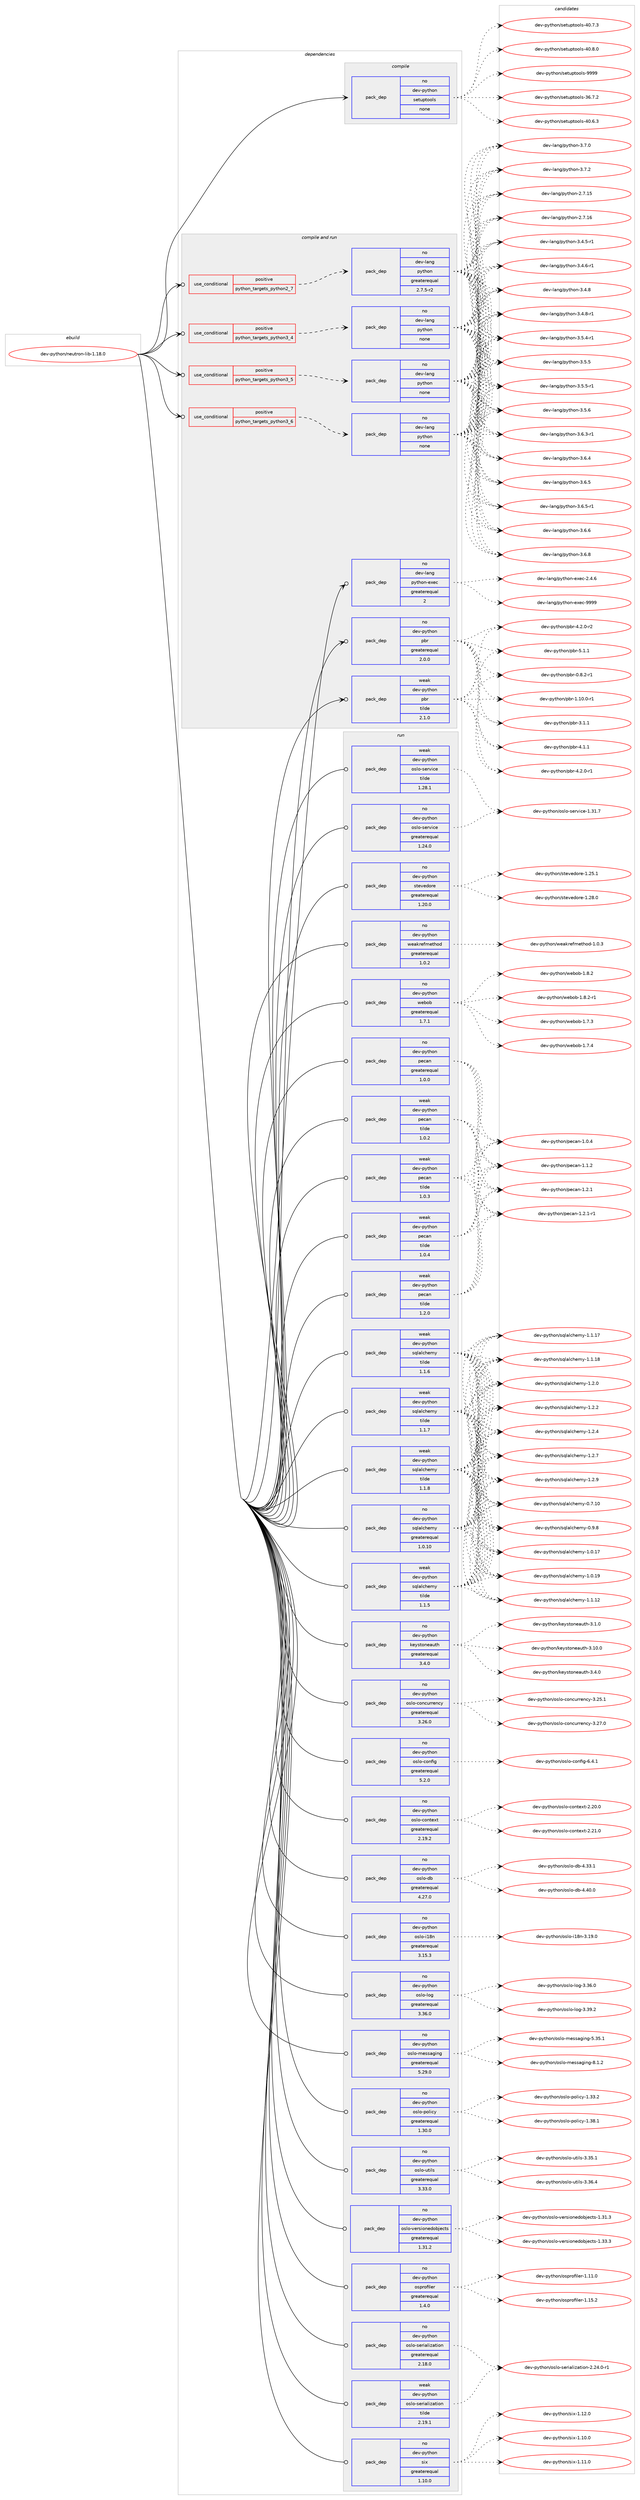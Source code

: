 digraph prolog {

# *************
# Graph options
# *************

newrank=true;
concentrate=true;
compound=true;
graph [rankdir=LR,fontname=Helvetica,fontsize=10,ranksep=1.5];#, ranksep=2.5, nodesep=0.2];
edge  [arrowhead=vee];
node  [fontname=Helvetica,fontsize=10];

# **********
# The ebuild
# **********

subgraph cluster_leftcol {
color=gray;
rank=same;
label=<<i>ebuild</i>>;
id [label="dev-python/neutron-lib-1.18.0", color=red, width=4, href="../dev-python/neutron-lib-1.18.0.svg"];
}

# ****************
# The dependencies
# ****************

subgraph cluster_midcol {
color=gray;
label=<<i>dependencies</i>>;
subgraph cluster_compile {
fillcolor="#eeeeee";
style=filled;
label=<<i>compile</i>>;
subgraph pack1019292 {
dependency1420669 [label=<<TABLE BORDER="0" CELLBORDER="1" CELLSPACING="0" CELLPADDING="4" WIDTH="220"><TR><TD ROWSPAN="6" CELLPADDING="30">pack_dep</TD></TR><TR><TD WIDTH="110">no</TD></TR><TR><TD>dev-python</TD></TR><TR><TD>setuptools</TD></TR><TR><TD>none</TD></TR><TR><TD></TD></TR></TABLE>>, shape=none, color=blue];
}
id:e -> dependency1420669:w [weight=20,style="solid",arrowhead="vee"];
}
subgraph cluster_compileandrun {
fillcolor="#eeeeee";
style=filled;
label=<<i>compile and run</i>>;
subgraph cond378103 {
dependency1420670 [label=<<TABLE BORDER="0" CELLBORDER="1" CELLSPACING="0" CELLPADDING="4"><TR><TD ROWSPAN="3" CELLPADDING="10">use_conditional</TD></TR><TR><TD>positive</TD></TR><TR><TD>python_targets_python2_7</TD></TR></TABLE>>, shape=none, color=red];
subgraph pack1019293 {
dependency1420671 [label=<<TABLE BORDER="0" CELLBORDER="1" CELLSPACING="0" CELLPADDING="4" WIDTH="220"><TR><TD ROWSPAN="6" CELLPADDING="30">pack_dep</TD></TR><TR><TD WIDTH="110">no</TD></TR><TR><TD>dev-lang</TD></TR><TR><TD>python</TD></TR><TR><TD>greaterequal</TD></TR><TR><TD>2.7.5-r2</TD></TR></TABLE>>, shape=none, color=blue];
}
dependency1420670:e -> dependency1420671:w [weight=20,style="dashed",arrowhead="vee"];
}
id:e -> dependency1420670:w [weight=20,style="solid",arrowhead="odotvee"];
subgraph cond378104 {
dependency1420672 [label=<<TABLE BORDER="0" CELLBORDER="1" CELLSPACING="0" CELLPADDING="4"><TR><TD ROWSPAN="3" CELLPADDING="10">use_conditional</TD></TR><TR><TD>positive</TD></TR><TR><TD>python_targets_python3_4</TD></TR></TABLE>>, shape=none, color=red];
subgraph pack1019294 {
dependency1420673 [label=<<TABLE BORDER="0" CELLBORDER="1" CELLSPACING="0" CELLPADDING="4" WIDTH="220"><TR><TD ROWSPAN="6" CELLPADDING="30">pack_dep</TD></TR><TR><TD WIDTH="110">no</TD></TR><TR><TD>dev-lang</TD></TR><TR><TD>python</TD></TR><TR><TD>none</TD></TR><TR><TD></TD></TR></TABLE>>, shape=none, color=blue];
}
dependency1420672:e -> dependency1420673:w [weight=20,style="dashed",arrowhead="vee"];
}
id:e -> dependency1420672:w [weight=20,style="solid",arrowhead="odotvee"];
subgraph cond378105 {
dependency1420674 [label=<<TABLE BORDER="0" CELLBORDER="1" CELLSPACING="0" CELLPADDING="4"><TR><TD ROWSPAN="3" CELLPADDING="10">use_conditional</TD></TR><TR><TD>positive</TD></TR><TR><TD>python_targets_python3_5</TD></TR></TABLE>>, shape=none, color=red];
subgraph pack1019295 {
dependency1420675 [label=<<TABLE BORDER="0" CELLBORDER="1" CELLSPACING="0" CELLPADDING="4" WIDTH="220"><TR><TD ROWSPAN="6" CELLPADDING="30">pack_dep</TD></TR><TR><TD WIDTH="110">no</TD></TR><TR><TD>dev-lang</TD></TR><TR><TD>python</TD></TR><TR><TD>none</TD></TR><TR><TD></TD></TR></TABLE>>, shape=none, color=blue];
}
dependency1420674:e -> dependency1420675:w [weight=20,style="dashed",arrowhead="vee"];
}
id:e -> dependency1420674:w [weight=20,style="solid",arrowhead="odotvee"];
subgraph cond378106 {
dependency1420676 [label=<<TABLE BORDER="0" CELLBORDER="1" CELLSPACING="0" CELLPADDING="4"><TR><TD ROWSPAN="3" CELLPADDING="10">use_conditional</TD></TR><TR><TD>positive</TD></TR><TR><TD>python_targets_python3_6</TD></TR></TABLE>>, shape=none, color=red];
subgraph pack1019296 {
dependency1420677 [label=<<TABLE BORDER="0" CELLBORDER="1" CELLSPACING="0" CELLPADDING="4" WIDTH="220"><TR><TD ROWSPAN="6" CELLPADDING="30">pack_dep</TD></TR><TR><TD WIDTH="110">no</TD></TR><TR><TD>dev-lang</TD></TR><TR><TD>python</TD></TR><TR><TD>none</TD></TR><TR><TD></TD></TR></TABLE>>, shape=none, color=blue];
}
dependency1420676:e -> dependency1420677:w [weight=20,style="dashed",arrowhead="vee"];
}
id:e -> dependency1420676:w [weight=20,style="solid",arrowhead="odotvee"];
subgraph pack1019297 {
dependency1420678 [label=<<TABLE BORDER="0" CELLBORDER="1" CELLSPACING="0" CELLPADDING="4" WIDTH="220"><TR><TD ROWSPAN="6" CELLPADDING="30">pack_dep</TD></TR><TR><TD WIDTH="110">no</TD></TR><TR><TD>dev-lang</TD></TR><TR><TD>python-exec</TD></TR><TR><TD>greaterequal</TD></TR><TR><TD>2</TD></TR></TABLE>>, shape=none, color=blue];
}
id:e -> dependency1420678:w [weight=20,style="solid",arrowhead="odotvee"];
subgraph pack1019298 {
dependency1420679 [label=<<TABLE BORDER="0" CELLBORDER="1" CELLSPACING="0" CELLPADDING="4" WIDTH="220"><TR><TD ROWSPAN="6" CELLPADDING="30">pack_dep</TD></TR><TR><TD WIDTH="110">no</TD></TR><TR><TD>dev-python</TD></TR><TR><TD>pbr</TD></TR><TR><TD>greaterequal</TD></TR><TR><TD>2.0.0</TD></TR></TABLE>>, shape=none, color=blue];
}
id:e -> dependency1420679:w [weight=20,style="solid",arrowhead="odotvee"];
subgraph pack1019299 {
dependency1420680 [label=<<TABLE BORDER="0" CELLBORDER="1" CELLSPACING="0" CELLPADDING="4" WIDTH="220"><TR><TD ROWSPAN="6" CELLPADDING="30">pack_dep</TD></TR><TR><TD WIDTH="110">weak</TD></TR><TR><TD>dev-python</TD></TR><TR><TD>pbr</TD></TR><TR><TD>tilde</TD></TR><TR><TD>2.1.0</TD></TR></TABLE>>, shape=none, color=blue];
}
id:e -> dependency1420680:w [weight=20,style="solid",arrowhead="odotvee"];
}
subgraph cluster_run {
fillcolor="#eeeeee";
style=filled;
label=<<i>run</i>>;
subgraph pack1019300 {
dependency1420681 [label=<<TABLE BORDER="0" CELLBORDER="1" CELLSPACING="0" CELLPADDING="4" WIDTH="220"><TR><TD ROWSPAN="6" CELLPADDING="30">pack_dep</TD></TR><TR><TD WIDTH="110">no</TD></TR><TR><TD>dev-python</TD></TR><TR><TD>keystoneauth</TD></TR><TR><TD>greaterequal</TD></TR><TR><TD>3.4.0</TD></TR></TABLE>>, shape=none, color=blue];
}
id:e -> dependency1420681:w [weight=20,style="solid",arrowhead="odot"];
subgraph pack1019301 {
dependency1420682 [label=<<TABLE BORDER="0" CELLBORDER="1" CELLSPACING="0" CELLPADDING="4" WIDTH="220"><TR><TD ROWSPAN="6" CELLPADDING="30">pack_dep</TD></TR><TR><TD WIDTH="110">no</TD></TR><TR><TD>dev-python</TD></TR><TR><TD>oslo-concurrency</TD></TR><TR><TD>greaterequal</TD></TR><TR><TD>3.26.0</TD></TR></TABLE>>, shape=none, color=blue];
}
id:e -> dependency1420682:w [weight=20,style="solid",arrowhead="odot"];
subgraph pack1019302 {
dependency1420683 [label=<<TABLE BORDER="0" CELLBORDER="1" CELLSPACING="0" CELLPADDING="4" WIDTH="220"><TR><TD ROWSPAN="6" CELLPADDING="30">pack_dep</TD></TR><TR><TD WIDTH="110">no</TD></TR><TR><TD>dev-python</TD></TR><TR><TD>oslo-config</TD></TR><TR><TD>greaterequal</TD></TR><TR><TD>5.2.0</TD></TR></TABLE>>, shape=none, color=blue];
}
id:e -> dependency1420683:w [weight=20,style="solid",arrowhead="odot"];
subgraph pack1019303 {
dependency1420684 [label=<<TABLE BORDER="0" CELLBORDER="1" CELLSPACING="0" CELLPADDING="4" WIDTH="220"><TR><TD ROWSPAN="6" CELLPADDING="30">pack_dep</TD></TR><TR><TD WIDTH="110">no</TD></TR><TR><TD>dev-python</TD></TR><TR><TD>oslo-context</TD></TR><TR><TD>greaterequal</TD></TR><TR><TD>2.19.2</TD></TR></TABLE>>, shape=none, color=blue];
}
id:e -> dependency1420684:w [weight=20,style="solid",arrowhead="odot"];
subgraph pack1019304 {
dependency1420685 [label=<<TABLE BORDER="0" CELLBORDER="1" CELLSPACING="0" CELLPADDING="4" WIDTH="220"><TR><TD ROWSPAN="6" CELLPADDING="30">pack_dep</TD></TR><TR><TD WIDTH="110">no</TD></TR><TR><TD>dev-python</TD></TR><TR><TD>oslo-db</TD></TR><TR><TD>greaterequal</TD></TR><TR><TD>4.27.0</TD></TR></TABLE>>, shape=none, color=blue];
}
id:e -> dependency1420685:w [weight=20,style="solid",arrowhead="odot"];
subgraph pack1019305 {
dependency1420686 [label=<<TABLE BORDER="0" CELLBORDER="1" CELLSPACING="0" CELLPADDING="4" WIDTH="220"><TR><TD ROWSPAN="6" CELLPADDING="30">pack_dep</TD></TR><TR><TD WIDTH="110">no</TD></TR><TR><TD>dev-python</TD></TR><TR><TD>oslo-i18n</TD></TR><TR><TD>greaterequal</TD></TR><TR><TD>3.15.3</TD></TR></TABLE>>, shape=none, color=blue];
}
id:e -> dependency1420686:w [weight=20,style="solid",arrowhead="odot"];
subgraph pack1019306 {
dependency1420687 [label=<<TABLE BORDER="0" CELLBORDER="1" CELLSPACING="0" CELLPADDING="4" WIDTH="220"><TR><TD ROWSPAN="6" CELLPADDING="30">pack_dep</TD></TR><TR><TD WIDTH="110">no</TD></TR><TR><TD>dev-python</TD></TR><TR><TD>oslo-log</TD></TR><TR><TD>greaterequal</TD></TR><TR><TD>3.36.0</TD></TR></TABLE>>, shape=none, color=blue];
}
id:e -> dependency1420687:w [weight=20,style="solid",arrowhead="odot"];
subgraph pack1019307 {
dependency1420688 [label=<<TABLE BORDER="0" CELLBORDER="1" CELLSPACING="0" CELLPADDING="4" WIDTH="220"><TR><TD ROWSPAN="6" CELLPADDING="30">pack_dep</TD></TR><TR><TD WIDTH="110">no</TD></TR><TR><TD>dev-python</TD></TR><TR><TD>oslo-messaging</TD></TR><TR><TD>greaterequal</TD></TR><TR><TD>5.29.0</TD></TR></TABLE>>, shape=none, color=blue];
}
id:e -> dependency1420688:w [weight=20,style="solid",arrowhead="odot"];
subgraph pack1019308 {
dependency1420689 [label=<<TABLE BORDER="0" CELLBORDER="1" CELLSPACING="0" CELLPADDING="4" WIDTH="220"><TR><TD ROWSPAN="6" CELLPADDING="30">pack_dep</TD></TR><TR><TD WIDTH="110">no</TD></TR><TR><TD>dev-python</TD></TR><TR><TD>oslo-policy</TD></TR><TR><TD>greaterequal</TD></TR><TR><TD>1.30.0</TD></TR></TABLE>>, shape=none, color=blue];
}
id:e -> dependency1420689:w [weight=20,style="solid",arrowhead="odot"];
subgraph pack1019309 {
dependency1420690 [label=<<TABLE BORDER="0" CELLBORDER="1" CELLSPACING="0" CELLPADDING="4" WIDTH="220"><TR><TD ROWSPAN="6" CELLPADDING="30">pack_dep</TD></TR><TR><TD WIDTH="110">no</TD></TR><TR><TD>dev-python</TD></TR><TR><TD>oslo-serialization</TD></TR><TR><TD>greaterequal</TD></TR><TR><TD>2.18.0</TD></TR></TABLE>>, shape=none, color=blue];
}
id:e -> dependency1420690:w [weight=20,style="solid",arrowhead="odot"];
subgraph pack1019310 {
dependency1420691 [label=<<TABLE BORDER="0" CELLBORDER="1" CELLSPACING="0" CELLPADDING="4" WIDTH="220"><TR><TD ROWSPAN="6" CELLPADDING="30">pack_dep</TD></TR><TR><TD WIDTH="110">no</TD></TR><TR><TD>dev-python</TD></TR><TR><TD>oslo-service</TD></TR><TR><TD>greaterequal</TD></TR><TR><TD>1.24.0</TD></TR></TABLE>>, shape=none, color=blue];
}
id:e -> dependency1420691:w [weight=20,style="solid",arrowhead="odot"];
subgraph pack1019311 {
dependency1420692 [label=<<TABLE BORDER="0" CELLBORDER="1" CELLSPACING="0" CELLPADDING="4" WIDTH="220"><TR><TD ROWSPAN="6" CELLPADDING="30">pack_dep</TD></TR><TR><TD WIDTH="110">no</TD></TR><TR><TD>dev-python</TD></TR><TR><TD>oslo-utils</TD></TR><TR><TD>greaterequal</TD></TR><TR><TD>3.33.0</TD></TR></TABLE>>, shape=none, color=blue];
}
id:e -> dependency1420692:w [weight=20,style="solid",arrowhead="odot"];
subgraph pack1019312 {
dependency1420693 [label=<<TABLE BORDER="0" CELLBORDER="1" CELLSPACING="0" CELLPADDING="4" WIDTH="220"><TR><TD ROWSPAN="6" CELLPADDING="30">pack_dep</TD></TR><TR><TD WIDTH="110">no</TD></TR><TR><TD>dev-python</TD></TR><TR><TD>oslo-versionedobjects</TD></TR><TR><TD>greaterequal</TD></TR><TR><TD>1.31.2</TD></TR></TABLE>>, shape=none, color=blue];
}
id:e -> dependency1420693:w [weight=20,style="solid",arrowhead="odot"];
subgraph pack1019313 {
dependency1420694 [label=<<TABLE BORDER="0" CELLBORDER="1" CELLSPACING="0" CELLPADDING="4" WIDTH="220"><TR><TD ROWSPAN="6" CELLPADDING="30">pack_dep</TD></TR><TR><TD WIDTH="110">no</TD></TR><TR><TD>dev-python</TD></TR><TR><TD>osprofiler</TD></TR><TR><TD>greaterequal</TD></TR><TR><TD>1.4.0</TD></TR></TABLE>>, shape=none, color=blue];
}
id:e -> dependency1420694:w [weight=20,style="solid",arrowhead="odot"];
subgraph pack1019314 {
dependency1420695 [label=<<TABLE BORDER="0" CELLBORDER="1" CELLSPACING="0" CELLPADDING="4" WIDTH="220"><TR><TD ROWSPAN="6" CELLPADDING="30">pack_dep</TD></TR><TR><TD WIDTH="110">no</TD></TR><TR><TD>dev-python</TD></TR><TR><TD>pecan</TD></TR><TR><TD>greaterequal</TD></TR><TR><TD>1.0.0</TD></TR></TABLE>>, shape=none, color=blue];
}
id:e -> dependency1420695:w [weight=20,style="solid",arrowhead="odot"];
subgraph pack1019315 {
dependency1420696 [label=<<TABLE BORDER="0" CELLBORDER="1" CELLSPACING="0" CELLPADDING="4" WIDTH="220"><TR><TD ROWSPAN="6" CELLPADDING="30">pack_dep</TD></TR><TR><TD WIDTH="110">no</TD></TR><TR><TD>dev-python</TD></TR><TR><TD>six</TD></TR><TR><TD>greaterequal</TD></TR><TR><TD>1.10.0</TD></TR></TABLE>>, shape=none, color=blue];
}
id:e -> dependency1420696:w [weight=20,style="solid",arrowhead="odot"];
subgraph pack1019316 {
dependency1420697 [label=<<TABLE BORDER="0" CELLBORDER="1" CELLSPACING="0" CELLPADDING="4" WIDTH="220"><TR><TD ROWSPAN="6" CELLPADDING="30">pack_dep</TD></TR><TR><TD WIDTH="110">no</TD></TR><TR><TD>dev-python</TD></TR><TR><TD>sqlalchemy</TD></TR><TR><TD>greaterequal</TD></TR><TR><TD>1.0.10</TD></TR></TABLE>>, shape=none, color=blue];
}
id:e -> dependency1420697:w [weight=20,style="solid",arrowhead="odot"];
subgraph pack1019317 {
dependency1420698 [label=<<TABLE BORDER="0" CELLBORDER="1" CELLSPACING="0" CELLPADDING="4" WIDTH="220"><TR><TD ROWSPAN="6" CELLPADDING="30">pack_dep</TD></TR><TR><TD WIDTH="110">no</TD></TR><TR><TD>dev-python</TD></TR><TR><TD>stevedore</TD></TR><TR><TD>greaterequal</TD></TR><TR><TD>1.20.0</TD></TR></TABLE>>, shape=none, color=blue];
}
id:e -> dependency1420698:w [weight=20,style="solid",arrowhead="odot"];
subgraph pack1019318 {
dependency1420699 [label=<<TABLE BORDER="0" CELLBORDER="1" CELLSPACING="0" CELLPADDING="4" WIDTH="220"><TR><TD ROWSPAN="6" CELLPADDING="30">pack_dep</TD></TR><TR><TD WIDTH="110">no</TD></TR><TR><TD>dev-python</TD></TR><TR><TD>weakrefmethod</TD></TR><TR><TD>greaterequal</TD></TR><TR><TD>1.0.2</TD></TR></TABLE>>, shape=none, color=blue];
}
id:e -> dependency1420699:w [weight=20,style="solid",arrowhead="odot"];
subgraph pack1019319 {
dependency1420700 [label=<<TABLE BORDER="0" CELLBORDER="1" CELLSPACING="0" CELLPADDING="4" WIDTH="220"><TR><TD ROWSPAN="6" CELLPADDING="30">pack_dep</TD></TR><TR><TD WIDTH="110">no</TD></TR><TR><TD>dev-python</TD></TR><TR><TD>webob</TD></TR><TR><TD>greaterequal</TD></TR><TR><TD>1.7.1</TD></TR></TABLE>>, shape=none, color=blue];
}
id:e -> dependency1420700:w [weight=20,style="solid",arrowhead="odot"];
subgraph pack1019320 {
dependency1420701 [label=<<TABLE BORDER="0" CELLBORDER="1" CELLSPACING="0" CELLPADDING="4" WIDTH="220"><TR><TD ROWSPAN="6" CELLPADDING="30">pack_dep</TD></TR><TR><TD WIDTH="110">weak</TD></TR><TR><TD>dev-python</TD></TR><TR><TD>oslo-serialization</TD></TR><TR><TD>tilde</TD></TR><TR><TD>2.19.1</TD></TR></TABLE>>, shape=none, color=blue];
}
id:e -> dependency1420701:w [weight=20,style="solid",arrowhead="odot"];
subgraph pack1019321 {
dependency1420702 [label=<<TABLE BORDER="0" CELLBORDER="1" CELLSPACING="0" CELLPADDING="4" WIDTH="220"><TR><TD ROWSPAN="6" CELLPADDING="30">pack_dep</TD></TR><TR><TD WIDTH="110">weak</TD></TR><TR><TD>dev-python</TD></TR><TR><TD>oslo-service</TD></TR><TR><TD>tilde</TD></TR><TR><TD>1.28.1</TD></TR></TABLE>>, shape=none, color=blue];
}
id:e -> dependency1420702:w [weight=20,style="solid",arrowhead="odot"];
subgraph pack1019322 {
dependency1420703 [label=<<TABLE BORDER="0" CELLBORDER="1" CELLSPACING="0" CELLPADDING="4" WIDTH="220"><TR><TD ROWSPAN="6" CELLPADDING="30">pack_dep</TD></TR><TR><TD WIDTH="110">weak</TD></TR><TR><TD>dev-python</TD></TR><TR><TD>pecan</TD></TR><TR><TD>tilde</TD></TR><TR><TD>1.0.2</TD></TR></TABLE>>, shape=none, color=blue];
}
id:e -> dependency1420703:w [weight=20,style="solid",arrowhead="odot"];
subgraph pack1019323 {
dependency1420704 [label=<<TABLE BORDER="0" CELLBORDER="1" CELLSPACING="0" CELLPADDING="4" WIDTH="220"><TR><TD ROWSPAN="6" CELLPADDING="30">pack_dep</TD></TR><TR><TD WIDTH="110">weak</TD></TR><TR><TD>dev-python</TD></TR><TR><TD>pecan</TD></TR><TR><TD>tilde</TD></TR><TR><TD>1.0.3</TD></TR></TABLE>>, shape=none, color=blue];
}
id:e -> dependency1420704:w [weight=20,style="solid",arrowhead="odot"];
subgraph pack1019324 {
dependency1420705 [label=<<TABLE BORDER="0" CELLBORDER="1" CELLSPACING="0" CELLPADDING="4" WIDTH="220"><TR><TD ROWSPAN="6" CELLPADDING="30">pack_dep</TD></TR><TR><TD WIDTH="110">weak</TD></TR><TR><TD>dev-python</TD></TR><TR><TD>pecan</TD></TR><TR><TD>tilde</TD></TR><TR><TD>1.0.4</TD></TR></TABLE>>, shape=none, color=blue];
}
id:e -> dependency1420705:w [weight=20,style="solid",arrowhead="odot"];
subgraph pack1019325 {
dependency1420706 [label=<<TABLE BORDER="0" CELLBORDER="1" CELLSPACING="0" CELLPADDING="4" WIDTH="220"><TR><TD ROWSPAN="6" CELLPADDING="30">pack_dep</TD></TR><TR><TD WIDTH="110">weak</TD></TR><TR><TD>dev-python</TD></TR><TR><TD>pecan</TD></TR><TR><TD>tilde</TD></TR><TR><TD>1.2.0</TD></TR></TABLE>>, shape=none, color=blue];
}
id:e -> dependency1420706:w [weight=20,style="solid",arrowhead="odot"];
subgraph pack1019326 {
dependency1420707 [label=<<TABLE BORDER="0" CELLBORDER="1" CELLSPACING="0" CELLPADDING="4" WIDTH="220"><TR><TD ROWSPAN="6" CELLPADDING="30">pack_dep</TD></TR><TR><TD WIDTH="110">weak</TD></TR><TR><TD>dev-python</TD></TR><TR><TD>sqlalchemy</TD></TR><TR><TD>tilde</TD></TR><TR><TD>1.1.5</TD></TR></TABLE>>, shape=none, color=blue];
}
id:e -> dependency1420707:w [weight=20,style="solid",arrowhead="odot"];
subgraph pack1019327 {
dependency1420708 [label=<<TABLE BORDER="0" CELLBORDER="1" CELLSPACING="0" CELLPADDING="4" WIDTH="220"><TR><TD ROWSPAN="6" CELLPADDING="30">pack_dep</TD></TR><TR><TD WIDTH="110">weak</TD></TR><TR><TD>dev-python</TD></TR><TR><TD>sqlalchemy</TD></TR><TR><TD>tilde</TD></TR><TR><TD>1.1.6</TD></TR></TABLE>>, shape=none, color=blue];
}
id:e -> dependency1420708:w [weight=20,style="solid",arrowhead="odot"];
subgraph pack1019328 {
dependency1420709 [label=<<TABLE BORDER="0" CELLBORDER="1" CELLSPACING="0" CELLPADDING="4" WIDTH="220"><TR><TD ROWSPAN="6" CELLPADDING="30">pack_dep</TD></TR><TR><TD WIDTH="110">weak</TD></TR><TR><TD>dev-python</TD></TR><TR><TD>sqlalchemy</TD></TR><TR><TD>tilde</TD></TR><TR><TD>1.1.7</TD></TR></TABLE>>, shape=none, color=blue];
}
id:e -> dependency1420709:w [weight=20,style="solid",arrowhead="odot"];
subgraph pack1019329 {
dependency1420710 [label=<<TABLE BORDER="0" CELLBORDER="1" CELLSPACING="0" CELLPADDING="4" WIDTH="220"><TR><TD ROWSPAN="6" CELLPADDING="30">pack_dep</TD></TR><TR><TD WIDTH="110">weak</TD></TR><TR><TD>dev-python</TD></TR><TR><TD>sqlalchemy</TD></TR><TR><TD>tilde</TD></TR><TR><TD>1.1.8</TD></TR></TABLE>>, shape=none, color=blue];
}
id:e -> dependency1420710:w [weight=20,style="solid",arrowhead="odot"];
}
}

# **************
# The candidates
# **************

subgraph cluster_choices {
rank=same;
color=gray;
label=<<i>candidates</i>>;

subgraph choice1019292 {
color=black;
nodesep=1;
choice100101118451121211161041111104711510111611711211611111110811545515446554650 [label="dev-python/setuptools-36.7.2", color=red, width=4,href="../dev-python/setuptools-36.7.2.svg"];
choice100101118451121211161041111104711510111611711211611111110811545524846544651 [label="dev-python/setuptools-40.6.3", color=red, width=4,href="../dev-python/setuptools-40.6.3.svg"];
choice100101118451121211161041111104711510111611711211611111110811545524846554651 [label="dev-python/setuptools-40.7.3", color=red, width=4,href="../dev-python/setuptools-40.7.3.svg"];
choice100101118451121211161041111104711510111611711211611111110811545524846564648 [label="dev-python/setuptools-40.8.0", color=red, width=4,href="../dev-python/setuptools-40.8.0.svg"];
choice10010111845112121116104111110471151011161171121161111111081154557575757 [label="dev-python/setuptools-9999", color=red, width=4,href="../dev-python/setuptools-9999.svg"];
dependency1420669:e -> choice100101118451121211161041111104711510111611711211611111110811545515446554650:w [style=dotted,weight="100"];
dependency1420669:e -> choice100101118451121211161041111104711510111611711211611111110811545524846544651:w [style=dotted,weight="100"];
dependency1420669:e -> choice100101118451121211161041111104711510111611711211611111110811545524846554651:w [style=dotted,weight="100"];
dependency1420669:e -> choice100101118451121211161041111104711510111611711211611111110811545524846564648:w [style=dotted,weight="100"];
dependency1420669:e -> choice10010111845112121116104111110471151011161171121161111111081154557575757:w [style=dotted,weight="100"];
}
subgraph choice1019293 {
color=black;
nodesep=1;
choice10010111845108971101034711212111610411111045504655464953 [label="dev-lang/python-2.7.15", color=red, width=4,href="../dev-lang/python-2.7.15.svg"];
choice10010111845108971101034711212111610411111045504655464954 [label="dev-lang/python-2.7.16", color=red, width=4,href="../dev-lang/python-2.7.16.svg"];
choice1001011184510897110103471121211161041111104551465246534511449 [label="dev-lang/python-3.4.5-r1", color=red, width=4,href="../dev-lang/python-3.4.5-r1.svg"];
choice1001011184510897110103471121211161041111104551465246544511449 [label="dev-lang/python-3.4.6-r1", color=red, width=4,href="../dev-lang/python-3.4.6-r1.svg"];
choice100101118451089711010347112121116104111110455146524656 [label="dev-lang/python-3.4.8", color=red, width=4,href="../dev-lang/python-3.4.8.svg"];
choice1001011184510897110103471121211161041111104551465246564511449 [label="dev-lang/python-3.4.8-r1", color=red, width=4,href="../dev-lang/python-3.4.8-r1.svg"];
choice1001011184510897110103471121211161041111104551465346524511449 [label="dev-lang/python-3.5.4-r1", color=red, width=4,href="../dev-lang/python-3.5.4-r1.svg"];
choice100101118451089711010347112121116104111110455146534653 [label="dev-lang/python-3.5.5", color=red, width=4,href="../dev-lang/python-3.5.5.svg"];
choice1001011184510897110103471121211161041111104551465346534511449 [label="dev-lang/python-3.5.5-r1", color=red, width=4,href="../dev-lang/python-3.5.5-r1.svg"];
choice100101118451089711010347112121116104111110455146534654 [label="dev-lang/python-3.5.6", color=red, width=4,href="../dev-lang/python-3.5.6.svg"];
choice1001011184510897110103471121211161041111104551465446514511449 [label="dev-lang/python-3.6.3-r1", color=red, width=4,href="../dev-lang/python-3.6.3-r1.svg"];
choice100101118451089711010347112121116104111110455146544652 [label="dev-lang/python-3.6.4", color=red, width=4,href="../dev-lang/python-3.6.4.svg"];
choice100101118451089711010347112121116104111110455146544653 [label="dev-lang/python-3.6.5", color=red, width=4,href="../dev-lang/python-3.6.5.svg"];
choice1001011184510897110103471121211161041111104551465446534511449 [label="dev-lang/python-3.6.5-r1", color=red, width=4,href="../dev-lang/python-3.6.5-r1.svg"];
choice100101118451089711010347112121116104111110455146544654 [label="dev-lang/python-3.6.6", color=red, width=4,href="../dev-lang/python-3.6.6.svg"];
choice100101118451089711010347112121116104111110455146544656 [label="dev-lang/python-3.6.8", color=red, width=4,href="../dev-lang/python-3.6.8.svg"];
choice100101118451089711010347112121116104111110455146554648 [label="dev-lang/python-3.7.0", color=red, width=4,href="../dev-lang/python-3.7.0.svg"];
choice100101118451089711010347112121116104111110455146554650 [label="dev-lang/python-3.7.2", color=red, width=4,href="../dev-lang/python-3.7.2.svg"];
dependency1420671:e -> choice10010111845108971101034711212111610411111045504655464953:w [style=dotted,weight="100"];
dependency1420671:e -> choice10010111845108971101034711212111610411111045504655464954:w [style=dotted,weight="100"];
dependency1420671:e -> choice1001011184510897110103471121211161041111104551465246534511449:w [style=dotted,weight="100"];
dependency1420671:e -> choice1001011184510897110103471121211161041111104551465246544511449:w [style=dotted,weight="100"];
dependency1420671:e -> choice100101118451089711010347112121116104111110455146524656:w [style=dotted,weight="100"];
dependency1420671:e -> choice1001011184510897110103471121211161041111104551465246564511449:w [style=dotted,weight="100"];
dependency1420671:e -> choice1001011184510897110103471121211161041111104551465346524511449:w [style=dotted,weight="100"];
dependency1420671:e -> choice100101118451089711010347112121116104111110455146534653:w [style=dotted,weight="100"];
dependency1420671:e -> choice1001011184510897110103471121211161041111104551465346534511449:w [style=dotted,weight="100"];
dependency1420671:e -> choice100101118451089711010347112121116104111110455146534654:w [style=dotted,weight="100"];
dependency1420671:e -> choice1001011184510897110103471121211161041111104551465446514511449:w [style=dotted,weight="100"];
dependency1420671:e -> choice100101118451089711010347112121116104111110455146544652:w [style=dotted,weight="100"];
dependency1420671:e -> choice100101118451089711010347112121116104111110455146544653:w [style=dotted,weight="100"];
dependency1420671:e -> choice1001011184510897110103471121211161041111104551465446534511449:w [style=dotted,weight="100"];
dependency1420671:e -> choice100101118451089711010347112121116104111110455146544654:w [style=dotted,weight="100"];
dependency1420671:e -> choice100101118451089711010347112121116104111110455146544656:w [style=dotted,weight="100"];
dependency1420671:e -> choice100101118451089711010347112121116104111110455146554648:w [style=dotted,weight="100"];
dependency1420671:e -> choice100101118451089711010347112121116104111110455146554650:w [style=dotted,weight="100"];
}
subgraph choice1019294 {
color=black;
nodesep=1;
choice10010111845108971101034711212111610411111045504655464953 [label="dev-lang/python-2.7.15", color=red, width=4,href="../dev-lang/python-2.7.15.svg"];
choice10010111845108971101034711212111610411111045504655464954 [label="dev-lang/python-2.7.16", color=red, width=4,href="../dev-lang/python-2.7.16.svg"];
choice1001011184510897110103471121211161041111104551465246534511449 [label="dev-lang/python-3.4.5-r1", color=red, width=4,href="../dev-lang/python-3.4.5-r1.svg"];
choice1001011184510897110103471121211161041111104551465246544511449 [label="dev-lang/python-3.4.6-r1", color=red, width=4,href="../dev-lang/python-3.4.6-r1.svg"];
choice100101118451089711010347112121116104111110455146524656 [label="dev-lang/python-3.4.8", color=red, width=4,href="../dev-lang/python-3.4.8.svg"];
choice1001011184510897110103471121211161041111104551465246564511449 [label="dev-lang/python-3.4.8-r1", color=red, width=4,href="../dev-lang/python-3.4.8-r1.svg"];
choice1001011184510897110103471121211161041111104551465346524511449 [label="dev-lang/python-3.5.4-r1", color=red, width=4,href="../dev-lang/python-3.5.4-r1.svg"];
choice100101118451089711010347112121116104111110455146534653 [label="dev-lang/python-3.5.5", color=red, width=4,href="../dev-lang/python-3.5.5.svg"];
choice1001011184510897110103471121211161041111104551465346534511449 [label="dev-lang/python-3.5.5-r1", color=red, width=4,href="../dev-lang/python-3.5.5-r1.svg"];
choice100101118451089711010347112121116104111110455146534654 [label="dev-lang/python-3.5.6", color=red, width=4,href="../dev-lang/python-3.5.6.svg"];
choice1001011184510897110103471121211161041111104551465446514511449 [label="dev-lang/python-3.6.3-r1", color=red, width=4,href="../dev-lang/python-3.6.3-r1.svg"];
choice100101118451089711010347112121116104111110455146544652 [label="dev-lang/python-3.6.4", color=red, width=4,href="../dev-lang/python-3.6.4.svg"];
choice100101118451089711010347112121116104111110455146544653 [label="dev-lang/python-3.6.5", color=red, width=4,href="../dev-lang/python-3.6.5.svg"];
choice1001011184510897110103471121211161041111104551465446534511449 [label="dev-lang/python-3.6.5-r1", color=red, width=4,href="../dev-lang/python-3.6.5-r1.svg"];
choice100101118451089711010347112121116104111110455146544654 [label="dev-lang/python-3.6.6", color=red, width=4,href="../dev-lang/python-3.6.6.svg"];
choice100101118451089711010347112121116104111110455146544656 [label="dev-lang/python-3.6.8", color=red, width=4,href="../dev-lang/python-3.6.8.svg"];
choice100101118451089711010347112121116104111110455146554648 [label="dev-lang/python-3.7.0", color=red, width=4,href="../dev-lang/python-3.7.0.svg"];
choice100101118451089711010347112121116104111110455146554650 [label="dev-lang/python-3.7.2", color=red, width=4,href="../dev-lang/python-3.7.2.svg"];
dependency1420673:e -> choice10010111845108971101034711212111610411111045504655464953:w [style=dotted,weight="100"];
dependency1420673:e -> choice10010111845108971101034711212111610411111045504655464954:w [style=dotted,weight="100"];
dependency1420673:e -> choice1001011184510897110103471121211161041111104551465246534511449:w [style=dotted,weight="100"];
dependency1420673:e -> choice1001011184510897110103471121211161041111104551465246544511449:w [style=dotted,weight="100"];
dependency1420673:e -> choice100101118451089711010347112121116104111110455146524656:w [style=dotted,weight="100"];
dependency1420673:e -> choice1001011184510897110103471121211161041111104551465246564511449:w [style=dotted,weight="100"];
dependency1420673:e -> choice1001011184510897110103471121211161041111104551465346524511449:w [style=dotted,weight="100"];
dependency1420673:e -> choice100101118451089711010347112121116104111110455146534653:w [style=dotted,weight="100"];
dependency1420673:e -> choice1001011184510897110103471121211161041111104551465346534511449:w [style=dotted,weight="100"];
dependency1420673:e -> choice100101118451089711010347112121116104111110455146534654:w [style=dotted,weight="100"];
dependency1420673:e -> choice1001011184510897110103471121211161041111104551465446514511449:w [style=dotted,weight="100"];
dependency1420673:e -> choice100101118451089711010347112121116104111110455146544652:w [style=dotted,weight="100"];
dependency1420673:e -> choice100101118451089711010347112121116104111110455146544653:w [style=dotted,weight="100"];
dependency1420673:e -> choice1001011184510897110103471121211161041111104551465446534511449:w [style=dotted,weight="100"];
dependency1420673:e -> choice100101118451089711010347112121116104111110455146544654:w [style=dotted,weight="100"];
dependency1420673:e -> choice100101118451089711010347112121116104111110455146544656:w [style=dotted,weight="100"];
dependency1420673:e -> choice100101118451089711010347112121116104111110455146554648:w [style=dotted,weight="100"];
dependency1420673:e -> choice100101118451089711010347112121116104111110455146554650:w [style=dotted,weight="100"];
}
subgraph choice1019295 {
color=black;
nodesep=1;
choice10010111845108971101034711212111610411111045504655464953 [label="dev-lang/python-2.7.15", color=red, width=4,href="../dev-lang/python-2.7.15.svg"];
choice10010111845108971101034711212111610411111045504655464954 [label="dev-lang/python-2.7.16", color=red, width=4,href="../dev-lang/python-2.7.16.svg"];
choice1001011184510897110103471121211161041111104551465246534511449 [label="dev-lang/python-3.4.5-r1", color=red, width=4,href="../dev-lang/python-3.4.5-r1.svg"];
choice1001011184510897110103471121211161041111104551465246544511449 [label="dev-lang/python-3.4.6-r1", color=red, width=4,href="../dev-lang/python-3.4.6-r1.svg"];
choice100101118451089711010347112121116104111110455146524656 [label="dev-lang/python-3.4.8", color=red, width=4,href="../dev-lang/python-3.4.8.svg"];
choice1001011184510897110103471121211161041111104551465246564511449 [label="dev-lang/python-3.4.8-r1", color=red, width=4,href="../dev-lang/python-3.4.8-r1.svg"];
choice1001011184510897110103471121211161041111104551465346524511449 [label="dev-lang/python-3.5.4-r1", color=red, width=4,href="../dev-lang/python-3.5.4-r1.svg"];
choice100101118451089711010347112121116104111110455146534653 [label="dev-lang/python-3.5.5", color=red, width=4,href="../dev-lang/python-3.5.5.svg"];
choice1001011184510897110103471121211161041111104551465346534511449 [label="dev-lang/python-3.5.5-r1", color=red, width=4,href="../dev-lang/python-3.5.5-r1.svg"];
choice100101118451089711010347112121116104111110455146534654 [label="dev-lang/python-3.5.6", color=red, width=4,href="../dev-lang/python-3.5.6.svg"];
choice1001011184510897110103471121211161041111104551465446514511449 [label="dev-lang/python-3.6.3-r1", color=red, width=4,href="../dev-lang/python-3.6.3-r1.svg"];
choice100101118451089711010347112121116104111110455146544652 [label="dev-lang/python-3.6.4", color=red, width=4,href="../dev-lang/python-3.6.4.svg"];
choice100101118451089711010347112121116104111110455146544653 [label="dev-lang/python-3.6.5", color=red, width=4,href="../dev-lang/python-3.6.5.svg"];
choice1001011184510897110103471121211161041111104551465446534511449 [label="dev-lang/python-3.6.5-r1", color=red, width=4,href="../dev-lang/python-3.6.5-r1.svg"];
choice100101118451089711010347112121116104111110455146544654 [label="dev-lang/python-3.6.6", color=red, width=4,href="../dev-lang/python-3.6.6.svg"];
choice100101118451089711010347112121116104111110455146544656 [label="dev-lang/python-3.6.8", color=red, width=4,href="../dev-lang/python-3.6.8.svg"];
choice100101118451089711010347112121116104111110455146554648 [label="dev-lang/python-3.7.0", color=red, width=4,href="../dev-lang/python-3.7.0.svg"];
choice100101118451089711010347112121116104111110455146554650 [label="dev-lang/python-3.7.2", color=red, width=4,href="../dev-lang/python-3.7.2.svg"];
dependency1420675:e -> choice10010111845108971101034711212111610411111045504655464953:w [style=dotted,weight="100"];
dependency1420675:e -> choice10010111845108971101034711212111610411111045504655464954:w [style=dotted,weight="100"];
dependency1420675:e -> choice1001011184510897110103471121211161041111104551465246534511449:w [style=dotted,weight="100"];
dependency1420675:e -> choice1001011184510897110103471121211161041111104551465246544511449:w [style=dotted,weight="100"];
dependency1420675:e -> choice100101118451089711010347112121116104111110455146524656:w [style=dotted,weight="100"];
dependency1420675:e -> choice1001011184510897110103471121211161041111104551465246564511449:w [style=dotted,weight="100"];
dependency1420675:e -> choice1001011184510897110103471121211161041111104551465346524511449:w [style=dotted,weight="100"];
dependency1420675:e -> choice100101118451089711010347112121116104111110455146534653:w [style=dotted,weight="100"];
dependency1420675:e -> choice1001011184510897110103471121211161041111104551465346534511449:w [style=dotted,weight="100"];
dependency1420675:e -> choice100101118451089711010347112121116104111110455146534654:w [style=dotted,weight="100"];
dependency1420675:e -> choice1001011184510897110103471121211161041111104551465446514511449:w [style=dotted,weight="100"];
dependency1420675:e -> choice100101118451089711010347112121116104111110455146544652:w [style=dotted,weight="100"];
dependency1420675:e -> choice100101118451089711010347112121116104111110455146544653:w [style=dotted,weight="100"];
dependency1420675:e -> choice1001011184510897110103471121211161041111104551465446534511449:w [style=dotted,weight="100"];
dependency1420675:e -> choice100101118451089711010347112121116104111110455146544654:w [style=dotted,weight="100"];
dependency1420675:e -> choice100101118451089711010347112121116104111110455146544656:w [style=dotted,weight="100"];
dependency1420675:e -> choice100101118451089711010347112121116104111110455146554648:w [style=dotted,weight="100"];
dependency1420675:e -> choice100101118451089711010347112121116104111110455146554650:w [style=dotted,weight="100"];
}
subgraph choice1019296 {
color=black;
nodesep=1;
choice10010111845108971101034711212111610411111045504655464953 [label="dev-lang/python-2.7.15", color=red, width=4,href="../dev-lang/python-2.7.15.svg"];
choice10010111845108971101034711212111610411111045504655464954 [label="dev-lang/python-2.7.16", color=red, width=4,href="../dev-lang/python-2.7.16.svg"];
choice1001011184510897110103471121211161041111104551465246534511449 [label="dev-lang/python-3.4.5-r1", color=red, width=4,href="../dev-lang/python-3.4.5-r1.svg"];
choice1001011184510897110103471121211161041111104551465246544511449 [label="dev-lang/python-3.4.6-r1", color=red, width=4,href="../dev-lang/python-3.4.6-r1.svg"];
choice100101118451089711010347112121116104111110455146524656 [label="dev-lang/python-3.4.8", color=red, width=4,href="../dev-lang/python-3.4.8.svg"];
choice1001011184510897110103471121211161041111104551465246564511449 [label="dev-lang/python-3.4.8-r1", color=red, width=4,href="../dev-lang/python-3.4.8-r1.svg"];
choice1001011184510897110103471121211161041111104551465346524511449 [label="dev-lang/python-3.5.4-r1", color=red, width=4,href="../dev-lang/python-3.5.4-r1.svg"];
choice100101118451089711010347112121116104111110455146534653 [label="dev-lang/python-3.5.5", color=red, width=4,href="../dev-lang/python-3.5.5.svg"];
choice1001011184510897110103471121211161041111104551465346534511449 [label="dev-lang/python-3.5.5-r1", color=red, width=4,href="../dev-lang/python-3.5.5-r1.svg"];
choice100101118451089711010347112121116104111110455146534654 [label="dev-lang/python-3.5.6", color=red, width=4,href="../dev-lang/python-3.5.6.svg"];
choice1001011184510897110103471121211161041111104551465446514511449 [label="dev-lang/python-3.6.3-r1", color=red, width=4,href="../dev-lang/python-3.6.3-r1.svg"];
choice100101118451089711010347112121116104111110455146544652 [label="dev-lang/python-3.6.4", color=red, width=4,href="../dev-lang/python-3.6.4.svg"];
choice100101118451089711010347112121116104111110455146544653 [label="dev-lang/python-3.6.5", color=red, width=4,href="../dev-lang/python-3.6.5.svg"];
choice1001011184510897110103471121211161041111104551465446534511449 [label="dev-lang/python-3.6.5-r1", color=red, width=4,href="../dev-lang/python-3.6.5-r1.svg"];
choice100101118451089711010347112121116104111110455146544654 [label="dev-lang/python-3.6.6", color=red, width=4,href="../dev-lang/python-3.6.6.svg"];
choice100101118451089711010347112121116104111110455146544656 [label="dev-lang/python-3.6.8", color=red, width=4,href="../dev-lang/python-3.6.8.svg"];
choice100101118451089711010347112121116104111110455146554648 [label="dev-lang/python-3.7.0", color=red, width=4,href="../dev-lang/python-3.7.0.svg"];
choice100101118451089711010347112121116104111110455146554650 [label="dev-lang/python-3.7.2", color=red, width=4,href="../dev-lang/python-3.7.2.svg"];
dependency1420677:e -> choice10010111845108971101034711212111610411111045504655464953:w [style=dotted,weight="100"];
dependency1420677:e -> choice10010111845108971101034711212111610411111045504655464954:w [style=dotted,weight="100"];
dependency1420677:e -> choice1001011184510897110103471121211161041111104551465246534511449:w [style=dotted,weight="100"];
dependency1420677:e -> choice1001011184510897110103471121211161041111104551465246544511449:w [style=dotted,weight="100"];
dependency1420677:e -> choice100101118451089711010347112121116104111110455146524656:w [style=dotted,weight="100"];
dependency1420677:e -> choice1001011184510897110103471121211161041111104551465246564511449:w [style=dotted,weight="100"];
dependency1420677:e -> choice1001011184510897110103471121211161041111104551465346524511449:w [style=dotted,weight="100"];
dependency1420677:e -> choice100101118451089711010347112121116104111110455146534653:w [style=dotted,weight="100"];
dependency1420677:e -> choice1001011184510897110103471121211161041111104551465346534511449:w [style=dotted,weight="100"];
dependency1420677:e -> choice100101118451089711010347112121116104111110455146534654:w [style=dotted,weight="100"];
dependency1420677:e -> choice1001011184510897110103471121211161041111104551465446514511449:w [style=dotted,weight="100"];
dependency1420677:e -> choice100101118451089711010347112121116104111110455146544652:w [style=dotted,weight="100"];
dependency1420677:e -> choice100101118451089711010347112121116104111110455146544653:w [style=dotted,weight="100"];
dependency1420677:e -> choice1001011184510897110103471121211161041111104551465446534511449:w [style=dotted,weight="100"];
dependency1420677:e -> choice100101118451089711010347112121116104111110455146544654:w [style=dotted,weight="100"];
dependency1420677:e -> choice100101118451089711010347112121116104111110455146544656:w [style=dotted,weight="100"];
dependency1420677:e -> choice100101118451089711010347112121116104111110455146554648:w [style=dotted,weight="100"];
dependency1420677:e -> choice100101118451089711010347112121116104111110455146554650:w [style=dotted,weight="100"];
}
subgraph choice1019297 {
color=black;
nodesep=1;
choice1001011184510897110103471121211161041111104510112010199455046524654 [label="dev-lang/python-exec-2.4.6", color=red, width=4,href="../dev-lang/python-exec-2.4.6.svg"];
choice10010111845108971101034711212111610411111045101120101994557575757 [label="dev-lang/python-exec-9999", color=red, width=4,href="../dev-lang/python-exec-9999.svg"];
dependency1420678:e -> choice1001011184510897110103471121211161041111104510112010199455046524654:w [style=dotted,weight="100"];
dependency1420678:e -> choice10010111845108971101034711212111610411111045101120101994557575757:w [style=dotted,weight="100"];
}
subgraph choice1019298 {
color=black;
nodesep=1;
choice1001011184511212111610411111047112981144548465646504511449 [label="dev-python/pbr-0.8.2-r1", color=red, width=4,href="../dev-python/pbr-0.8.2-r1.svg"];
choice100101118451121211161041111104711298114454946494846484511449 [label="dev-python/pbr-1.10.0-r1", color=red, width=4,href="../dev-python/pbr-1.10.0-r1.svg"];
choice100101118451121211161041111104711298114455146494649 [label="dev-python/pbr-3.1.1", color=red, width=4,href="../dev-python/pbr-3.1.1.svg"];
choice100101118451121211161041111104711298114455246494649 [label="dev-python/pbr-4.1.1", color=red, width=4,href="../dev-python/pbr-4.1.1.svg"];
choice1001011184511212111610411111047112981144552465046484511449 [label="dev-python/pbr-4.2.0-r1", color=red, width=4,href="../dev-python/pbr-4.2.0-r1.svg"];
choice1001011184511212111610411111047112981144552465046484511450 [label="dev-python/pbr-4.2.0-r2", color=red, width=4,href="../dev-python/pbr-4.2.0-r2.svg"];
choice100101118451121211161041111104711298114455346494649 [label="dev-python/pbr-5.1.1", color=red, width=4,href="../dev-python/pbr-5.1.1.svg"];
dependency1420679:e -> choice1001011184511212111610411111047112981144548465646504511449:w [style=dotted,weight="100"];
dependency1420679:e -> choice100101118451121211161041111104711298114454946494846484511449:w [style=dotted,weight="100"];
dependency1420679:e -> choice100101118451121211161041111104711298114455146494649:w [style=dotted,weight="100"];
dependency1420679:e -> choice100101118451121211161041111104711298114455246494649:w [style=dotted,weight="100"];
dependency1420679:e -> choice1001011184511212111610411111047112981144552465046484511449:w [style=dotted,weight="100"];
dependency1420679:e -> choice1001011184511212111610411111047112981144552465046484511450:w [style=dotted,weight="100"];
dependency1420679:e -> choice100101118451121211161041111104711298114455346494649:w [style=dotted,weight="100"];
}
subgraph choice1019299 {
color=black;
nodesep=1;
choice1001011184511212111610411111047112981144548465646504511449 [label="dev-python/pbr-0.8.2-r1", color=red, width=4,href="../dev-python/pbr-0.8.2-r1.svg"];
choice100101118451121211161041111104711298114454946494846484511449 [label="dev-python/pbr-1.10.0-r1", color=red, width=4,href="../dev-python/pbr-1.10.0-r1.svg"];
choice100101118451121211161041111104711298114455146494649 [label="dev-python/pbr-3.1.1", color=red, width=4,href="../dev-python/pbr-3.1.1.svg"];
choice100101118451121211161041111104711298114455246494649 [label="dev-python/pbr-4.1.1", color=red, width=4,href="../dev-python/pbr-4.1.1.svg"];
choice1001011184511212111610411111047112981144552465046484511449 [label="dev-python/pbr-4.2.0-r1", color=red, width=4,href="../dev-python/pbr-4.2.0-r1.svg"];
choice1001011184511212111610411111047112981144552465046484511450 [label="dev-python/pbr-4.2.0-r2", color=red, width=4,href="../dev-python/pbr-4.2.0-r2.svg"];
choice100101118451121211161041111104711298114455346494649 [label="dev-python/pbr-5.1.1", color=red, width=4,href="../dev-python/pbr-5.1.1.svg"];
dependency1420680:e -> choice1001011184511212111610411111047112981144548465646504511449:w [style=dotted,weight="100"];
dependency1420680:e -> choice100101118451121211161041111104711298114454946494846484511449:w [style=dotted,weight="100"];
dependency1420680:e -> choice100101118451121211161041111104711298114455146494649:w [style=dotted,weight="100"];
dependency1420680:e -> choice100101118451121211161041111104711298114455246494649:w [style=dotted,weight="100"];
dependency1420680:e -> choice1001011184511212111610411111047112981144552465046484511449:w [style=dotted,weight="100"];
dependency1420680:e -> choice1001011184511212111610411111047112981144552465046484511450:w [style=dotted,weight="100"];
dependency1420680:e -> choice100101118451121211161041111104711298114455346494649:w [style=dotted,weight="100"];
}
subgraph choice1019300 {
color=black;
nodesep=1;
choice100101118451121211161041111104710710112111511611111010197117116104455146494648 [label="dev-python/keystoneauth-3.1.0", color=red, width=4,href="../dev-python/keystoneauth-3.1.0.svg"];
choice10010111845112121116104111110471071011211151161111101019711711610445514649484648 [label="dev-python/keystoneauth-3.10.0", color=red, width=4,href="../dev-python/keystoneauth-3.10.0.svg"];
choice100101118451121211161041111104710710112111511611111010197117116104455146524648 [label="dev-python/keystoneauth-3.4.0", color=red, width=4,href="../dev-python/keystoneauth-3.4.0.svg"];
dependency1420681:e -> choice100101118451121211161041111104710710112111511611111010197117116104455146494648:w [style=dotted,weight="100"];
dependency1420681:e -> choice10010111845112121116104111110471071011211151161111101019711711610445514649484648:w [style=dotted,weight="100"];
dependency1420681:e -> choice100101118451121211161041111104710710112111511611111010197117116104455146524648:w [style=dotted,weight="100"];
}
subgraph choice1019301 {
color=black;
nodesep=1;
choice10010111845112121116104111110471111151081114599111110991171141141011109912145514650534649 [label="dev-python/oslo-concurrency-3.25.1", color=red, width=4,href="../dev-python/oslo-concurrency-3.25.1.svg"];
choice10010111845112121116104111110471111151081114599111110991171141141011109912145514650554648 [label="dev-python/oslo-concurrency-3.27.0", color=red, width=4,href="../dev-python/oslo-concurrency-3.27.0.svg"];
dependency1420682:e -> choice10010111845112121116104111110471111151081114599111110991171141141011109912145514650534649:w [style=dotted,weight="100"];
dependency1420682:e -> choice10010111845112121116104111110471111151081114599111110991171141141011109912145514650554648:w [style=dotted,weight="100"];
}
subgraph choice1019302 {
color=black;
nodesep=1;
choice10010111845112121116104111110471111151081114599111110102105103455446524649 [label="dev-python/oslo-config-6.4.1", color=red, width=4,href="../dev-python/oslo-config-6.4.1.svg"];
dependency1420683:e -> choice10010111845112121116104111110471111151081114599111110102105103455446524649:w [style=dotted,weight="100"];
}
subgraph choice1019303 {
color=black;
nodesep=1;
choice1001011184511212111610411111047111115108111459911111011610112011645504650484648 [label="dev-python/oslo-context-2.20.0", color=red, width=4,href="../dev-python/oslo-context-2.20.0.svg"];
choice1001011184511212111610411111047111115108111459911111011610112011645504650494648 [label="dev-python/oslo-context-2.21.0", color=red, width=4,href="../dev-python/oslo-context-2.21.0.svg"];
dependency1420684:e -> choice1001011184511212111610411111047111115108111459911111011610112011645504650484648:w [style=dotted,weight="100"];
dependency1420684:e -> choice1001011184511212111610411111047111115108111459911111011610112011645504650494648:w [style=dotted,weight="100"];
}
subgraph choice1019304 {
color=black;
nodesep=1;
choice1001011184511212111610411111047111115108111451009845524651514649 [label="dev-python/oslo-db-4.33.1", color=red, width=4,href="../dev-python/oslo-db-4.33.1.svg"];
choice1001011184511212111610411111047111115108111451009845524652484648 [label="dev-python/oslo-db-4.40.0", color=red, width=4,href="../dev-python/oslo-db-4.40.0.svg"];
dependency1420685:e -> choice1001011184511212111610411111047111115108111451009845524651514649:w [style=dotted,weight="100"];
dependency1420685:e -> choice1001011184511212111610411111047111115108111451009845524652484648:w [style=dotted,weight="100"];
}
subgraph choice1019305 {
color=black;
nodesep=1;
choice100101118451121211161041111104711111510811145105495611045514649574648 [label="dev-python/oslo-i18n-3.19.0", color=red, width=4,href="../dev-python/oslo-i18n-3.19.0.svg"];
dependency1420686:e -> choice100101118451121211161041111104711111510811145105495611045514649574648:w [style=dotted,weight="100"];
}
subgraph choice1019306 {
color=black;
nodesep=1;
choice10010111845112121116104111110471111151081114510811110345514651544648 [label="dev-python/oslo-log-3.36.0", color=red, width=4,href="../dev-python/oslo-log-3.36.0.svg"];
choice10010111845112121116104111110471111151081114510811110345514651574650 [label="dev-python/oslo-log-3.39.2", color=red, width=4,href="../dev-python/oslo-log-3.39.2.svg"];
dependency1420687:e -> choice10010111845112121116104111110471111151081114510811110345514651544648:w [style=dotted,weight="100"];
dependency1420687:e -> choice10010111845112121116104111110471111151081114510811110345514651574650:w [style=dotted,weight="100"];
}
subgraph choice1019307 {
color=black;
nodesep=1;
choice1001011184511212111610411111047111115108111451091011151159710310511010345534651534649 [label="dev-python/oslo-messaging-5.35.1", color=red, width=4,href="../dev-python/oslo-messaging-5.35.1.svg"];
choice10010111845112121116104111110471111151081114510910111511597103105110103455646494650 [label="dev-python/oslo-messaging-8.1.2", color=red, width=4,href="../dev-python/oslo-messaging-8.1.2.svg"];
dependency1420688:e -> choice1001011184511212111610411111047111115108111451091011151159710310511010345534651534649:w [style=dotted,weight="100"];
dependency1420688:e -> choice10010111845112121116104111110471111151081114510910111511597103105110103455646494650:w [style=dotted,weight="100"];
}
subgraph choice1019308 {
color=black;
nodesep=1;
choice1001011184511212111610411111047111115108111451121111081059912145494651514650 [label="dev-python/oslo-policy-1.33.2", color=red, width=4,href="../dev-python/oslo-policy-1.33.2.svg"];
choice1001011184511212111610411111047111115108111451121111081059912145494651564649 [label="dev-python/oslo-policy-1.38.1", color=red, width=4,href="../dev-python/oslo-policy-1.38.1.svg"];
dependency1420689:e -> choice1001011184511212111610411111047111115108111451121111081059912145494651514650:w [style=dotted,weight="100"];
dependency1420689:e -> choice1001011184511212111610411111047111115108111451121111081059912145494651564649:w [style=dotted,weight="100"];
}
subgraph choice1019309 {
color=black;
nodesep=1;
choice1001011184511212111610411111047111115108111451151011141059710810512297116105111110455046505246484511449 [label="dev-python/oslo-serialization-2.24.0-r1", color=red, width=4,href="../dev-python/oslo-serialization-2.24.0-r1.svg"];
dependency1420690:e -> choice1001011184511212111610411111047111115108111451151011141059710810512297116105111110455046505246484511449:w [style=dotted,weight="100"];
}
subgraph choice1019310 {
color=black;
nodesep=1;
choice1001011184511212111610411111047111115108111451151011141181059910145494651494655 [label="dev-python/oslo-service-1.31.7", color=red, width=4,href="../dev-python/oslo-service-1.31.7.svg"];
dependency1420691:e -> choice1001011184511212111610411111047111115108111451151011141181059910145494651494655:w [style=dotted,weight="100"];
}
subgraph choice1019311 {
color=black;
nodesep=1;
choice10010111845112121116104111110471111151081114511711610510811545514651534649 [label="dev-python/oslo-utils-3.35.1", color=red, width=4,href="../dev-python/oslo-utils-3.35.1.svg"];
choice10010111845112121116104111110471111151081114511711610510811545514651544652 [label="dev-python/oslo-utils-3.36.4", color=red, width=4,href="../dev-python/oslo-utils-3.36.4.svg"];
dependency1420692:e -> choice10010111845112121116104111110471111151081114511711610510811545514651534649:w [style=dotted,weight="100"];
dependency1420692:e -> choice10010111845112121116104111110471111151081114511711610510811545514651544652:w [style=dotted,weight="100"];
}
subgraph choice1019312 {
color=black;
nodesep=1;
choice100101118451121211161041111104711111510811145118101114115105111110101100111981061019911611545494651494651 [label="dev-python/oslo-versionedobjects-1.31.3", color=red, width=4,href="../dev-python/oslo-versionedobjects-1.31.3.svg"];
choice100101118451121211161041111104711111510811145118101114115105111110101100111981061019911611545494651514651 [label="dev-python/oslo-versionedobjects-1.33.3", color=red, width=4,href="../dev-python/oslo-versionedobjects-1.33.3.svg"];
dependency1420693:e -> choice100101118451121211161041111104711111510811145118101114115105111110101100111981061019911611545494651494651:w [style=dotted,weight="100"];
dependency1420693:e -> choice100101118451121211161041111104711111510811145118101114115105111110101100111981061019911611545494651514651:w [style=dotted,weight="100"];
}
subgraph choice1019313 {
color=black;
nodesep=1;
choice100101118451121211161041111104711111511211411110210510810111445494649494648 [label="dev-python/osprofiler-1.11.0", color=red, width=4,href="../dev-python/osprofiler-1.11.0.svg"];
choice100101118451121211161041111104711111511211411110210510810111445494649534650 [label="dev-python/osprofiler-1.15.2", color=red, width=4,href="../dev-python/osprofiler-1.15.2.svg"];
dependency1420694:e -> choice100101118451121211161041111104711111511211411110210510810111445494649494648:w [style=dotted,weight="100"];
dependency1420694:e -> choice100101118451121211161041111104711111511211411110210510810111445494649534650:w [style=dotted,weight="100"];
}
subgraph choice1019314 {
color=black;
nodesep=1;
choice10010111845112121116104111110471121019997110454946484652 [label="dev-python/pecan-1.0.4", color=red, width=4,href="../dev-python/pecan-1.0.4.svg"];
choice10010111845112121116104111110471121019997110454946494650 [label="dev-python/pecan-1.1.2", color=red, width=4,href="../dev-python/pecan-1.1.2.svg"];
choice10010111845112121116104111110471121019997110454946504649 [label="dev-python/pecan-1.2.1", color=red, width=4,href="../dev-python/pecan-1.2.1.svg"];
choice100101118451121211161041111104711210199971104549465046494511449 [label="dev-python/pecan-1.2.1-r1", color=red, width=4,href="../dev-python/pecan-1.2.1-r1.svg"];
dependency1420695:e -> choice10010111845112121116104111110471121019997110454946484652:w [style=dotted,weight="100"];
dependency1420695:e -> choice10010111845112121116104111110471121019997110454946494650:w [style=dotted,weight="100"];
dependency1420695:e -> choice10010111845112121116104111110471121019997110454946504649:w [style=dotted,weight="100"];
dependency1420695:e -> choice100101118451121211161041111104711210199971104549465046494511449:w [style=dotted,weight="100"];
}
subgraph choice1019315 {
color=black;
nodesep=1;
choice100101118451121211161041111104711510512045494649484648 [label="dev-python/six-1.10.0", color=red, width=4,href="../dev-python/six-1.10.0.svg"];
choice100101118451121211161041111104711510512045494649494648 [label="dev-python/six-1.11.0", color=red, width=4,href="../dev-python/six-1.11.0.svg"];
choice100101118451121211161041111104711510512045494649504648 [label="dev-python/six-1.12.0", color=red, width=4,href="../dev-python/six-1.12.0.svg"];
dependency1420696:e -> choice100101118451121211161041111104711510512045494649484648:w [style=dotted,weight="100"];
dependency1420696:e -> choice100101118451121211161041111104711510512045494649494648:w [style=dotted,weight="100"];
dependency1420696:e -> choice100101118451121211161041111104711510512045494649504648:w [style=dotted,weight="100"];
}
subgraph choice1019316 {
color=black;
nodesep=1;
choice1001011184511212111610411111047115113108971089910410110912145484655464948 [label="dev-python/sqlalchemy-0.7.10", color=red, width=4,href="../dev-python/sqlalchemy-0.7.10.svg"];
choice10010111845112121116104111110471151131089710899104101109121454846574656 [label="dev-python/sqlalchemy-0.9.8", color=red, width=4,href="../dev-python/sqlalchemy-0.9.8.svg"];
choice1001011184511212111610411111047115113108971089910410110912145494648464955 [label="dev-python/sqlalchemy-1.0.17", color=red, width=4,href="../dev-python/sqlalchemy-1.0.17.svg"];
choice1001011184511212111610411111047115113108971089910410110912145494648464957 [label="dev-python/sqlalchemy-1.0.19", color=red, width=4,href="../dev-python/sqlalchemy-1.0.19.svg"];
choice1001011184511212111610411111047115113108971089910410110912145494649464950 [label="dev-python/sqlalchemy-1.1.12", color=red, width=4,href="../dev-python/sqlalchemy-1.1.12.svg"];
choice1001011184511212111610411111047115113108971089910410110912145494649464955 [label="dev-python/sqlalchemy-1.1.17", color=red, width=4,href="../dev-python/sqlalchemy-1.1.17.svg"];
choice1001011184511212111610411111047115113108971089910410110912145494649464956 [label="dev-python/sqlalchemy-1.1.18", color=red, width=4,href="../dev-python/sqlalchemy-1.1.18.svg"];
choice10010111845112121116104111110471151131089710899104101109121454946504648 [label="dev-python/sqlalchemy-1.2.0", color=red, width=4,href="../dev-python/sqlalchemy-1.2.0.svg"];
choice10010111845112121116104111110471151131089710899104101109121454946504650 [label="dev-python/sqlalchemy-1.2.2", color=red, width=4,href="../dev-python/sqlalchemy-1.2.2.svg"];
choice10010111845112121116104111110471151131089710899104101109121454946504652 [label="dev-python/sqlalchemy-1.2.4", color=red, width=4,href="../dev-python/sqlalchemy-1.2.4.svg"];
choice10010111845112121116104111110471151131089710899104101109121454946504655 [label="dev-python/sqlalchemy-1.2.7", color=red, width=4,href="../dev-python/sqlalchemy-1.2.7.svg"];
choice10010111845112121116104111110471151131089710899104101109121454946504657 [label="dev-python/sqlalchemy-1.2.9", color=red, width=4,href="../dev-python/sqlalchemy-1.2.9.svg"];
dependency1420697:e -> choice1001011184511212111610411111047115113108971089910410110912145484655464948:w [style=dotted,weight="100"];
dependency1420697:e -> choice10010111845112121116104111110471151131089710899104101109121454846574656:w [style=dotted,weight="100"];
dependency1420697:e -> choice1001011184511212111610411111047115113108971089910410110912145494648464955:w [style=dotted,weight="100"];
dependency1420697:e -> choice1001011184511212111610411111047115113108971089910410110912145494648464957:w [style=dotted,weight="100"];
dependency1420697:e -> choice1001011184511212111610411111047115113108971089910410110912145494649464950:w [style=dotted,weight="100"];
dependency1420697:e -> choice1001011184511212111610411111047115113108971089910410110912145494649464955:w [style=dotted,weight="100"];
dependency1420697:e -> choice1001011184511212111610411111047115113108971089910410110912145494649464956:w [style=dotted,weight="100"];
dependency1420697:e -> choice10010111845112121116104111110471151131089710899104101109121454946504648:w [style=dotted,weight="100"];
dependency1420697:e -> choice10010111845112121116104111110471151131089710899104101109121454946504650:w [style=dotted,weight="100"];
dependency1420697:e -> choice10010111845112121116104111110471151131089710899104101109121454946504652:w [style=dotted,weight="100"];
dependency1420697:e -> choice10010111845112121116104111110471151131089710899104101109121454946504655:w [style=dotted,weight="100"];
dependency1420697:e -> choice10010111845112121116104111110471151131089710899104101109121454946504657:w [style=dotted,weight="100"];
}
subgraph choice1019317 {
color=black;
nodesep=1;
choice100101118451121211161041111104711511610111810110011111410145494650534649 [label="dev-python/stevedore-1.25.1", color=red, width=4,href="../dev-python/stevedore-1.25.1.svg"];
choice100101118451121211161041111104711511610111810110011111410145494650564648 [label="dev-python/stevedore-1.28.0", color=red, width=4,href="../dev-python/stevedore-1.28.0.svg"];
dependency1420698:e -> choice100101118451121211161041111104711511610111810110011111410145494650534649:w [style=dotted,weight="100"];
dependency1420698:e -> choice100101118451121211161041111104711511610111810110011111410145494650564648:w [style=dotted,weight="100"];
}
subgraph choice1019318 {
color=black;
nodesep=1;
choice100101118451121211161041111104711910197107114101102109101116104111100454946484651 [label="dev-python/weakrefmethod-1.0.3", color=red, width=4,href="../dev-python/weakrefmethod-1.0.3.svg"];
dependency1420699:e -> choice100101118451121211161041111104711910197107114101102109101116104111100454946484651:w [style=dotted,weight="100"];
}
subgraph choice1019319 {
color=black;
nodesep=1;
choice10010111845112121116104111110471191019811198454946554651 [label="dev-python/webob-1.7.3", color=red, width=4,href="../dev-python/webob-1.7.3.svg"];
choice10010111845112121116104111110471191019811198454946554652 [label="dev-python/webob-1.7.4", color=red, width=4,href="../dev-python/webob-1.7.4.svg"];
choice10010111845112121116104111110471191019811198454946564650 [label="dev-python/webob-1.8.2", color=red, width=4,href="../dev-python/webob-1.8.2.svg"];
choice100101118451121211161041111104711910198111984549465646504511449 [label="dev-python/webob-1.8.2-r1", color=red, width=4,href="../dev-python/webob-1.8.2-r1.svg"];
dependency1420700:e -> choice10010111845112121116104111110471191019811198454946554651:w [style=dotted,weight="100"];
dependency1420700:e -> choice10010111845112121116104111110471191019811198454946554652:w [style=dotted,weight="100"];
dependency1420700:e -> choice10010111845112121116104111110471191019811198454946564650:w [style=dotted,weight="100"];
dependency1420700:e -> choice100101118451121211161041111104711910198111984549465646504511449:w [style=dotted,weight="100"];
}
subgraph choice1019320 {
color=black;
nodesep=1;
choice1001011184511212111610411111047111115108111451151011141059710810512297116105111110455046505246484511449 [label="dev-python/oslo-serialization-2.24.0-r1", color=red, width=4,href="../dev-python/oslo-serialization-2.24.0-r1.svg"];
dependency1420701:e -> choice1001011184511212111610411111047111115108111451151011141059710810512297116105111110455046505246484511449:w [style=dotted,weight="100"];
}
subgraph choice1019321 {
color=black;
nodesep=1;
choice1001011184511212111610411111047111115108111451151011141181059910145494651494655 [label="dev-python/oslo-service-1.31.7", color=red, width=4,href="../dev-python/oslo-service-1.31.7.svg"];
dependency1420702:e -> choice1001011184511212111610411111047111115108111451151011141181059910145494651494655:w [style=dotted,weight="100"];
}
subgraph choice1019322 {
color=black;
nodesep=1;
choice10010111845112121116104111110471121019997110454946484652 [label="dev-python/pecan-1.0.4", color=red, width=4,href="../dev-python/pecan-1.0.4.svg"];
choice10010111845112121116104111110471121019997110454946494650 [label="dev-python/pecan-1.1.2", color=red, width=4,href="../dev-python/pecan-1.1.2.svg"];
choice10010111845112121116104111110471121019997110454946504649 [label="dev-python/pecan-1.2.1", color=red, width=4,href="../dev-python/pecan-1.2.1.svg"];
choice100101118451121211161041111104711210199971104549465046494511449 [label="dev-python/pecan-1.2.1-r1", color=red, width=4,href="../dev-python/pecan-1.2.1-r1.svg"];
dependency1420703:e -> choice10010111845112121116104111110471121019997110454946484652:w [style=dotted,weight="100"];
dependency1420703:e -> choice10010111845112121116104111110471121019997110454946494650:w [style=dotted,weight="100"];
dependency1420703:e -> choice10010111845112121116104111110471121019997110454946504649:w [style=dotted,weight="100"];
dependency1420703:e -> choice100101118451121211161041111104711210199971104549465046494511449:w [style=dotted,weight="100"];
}
subgraph choice1019323 {
color=black;
nodesep=1;
choice10010111845112121116104111110471121019997110454946484652 [label="dev-python/pecan-1.0.4", color=red, width=4,href="../dev-python/pecan-1.0.4.svg"];
choice10010111845112121116104111110471121019997110454946494650 [label="dev-python/pecan-1.1.2", color=red, width=4,href="../dev-python/pecan-1.1.2.svg"];
choice10010111845112121116104111110471121019997110454946504649 [label="dev-python/pecan-1.2.1", color=red, width=4,href="../dev-python/pecan-1.2.1.svg"];
choice100101118451121211161041111104711210199971104549465046494511449 [label="dev-python/pecan-1.2.1-r1", color=red, width=4,href="../dev-python/pecan-1.2.1-r1.svg"];
dependency1420704:e -> choice10010111845112121116104111110471121019997110454946484652:w [style=dotted,weight="100"];
dependency1420704:e -> choice10010111845112121116104111110471121019997110454946494650:w [style=dotted,weight="100"];
dependency1420704:e -> choice10010111845112121116104111110471121019997110454946504649:w [style=dotted,weight="100"];
dependency1420704:e -> choice100101118451121211161041111104711210199971104549465046494511449:w [style=dotted,weight="100"];
}
subgraph choice1019324 {
color=black;
nodesep=1;
choice10010111845112121116104111110471121019997110454946484652 [label="dev-python/pecan-1.0.4", color=red, width=4,href="../dev-python/pecan-1.0.4.svg"];
choice10010111845112121116104111110471121019997110454946494650 [label="dev-python/pecan-1.1.2", color=red, width=4,href="../dev-python/pecan-1.1.2.svg"];
choice10010111845112121116104111110471121019997110454946504649 [label="dev-python/pecan-1.2.1", color=red, width=4,href="../dev-python/pecan-1.2.1.svg"];
choice100101118451121211161041111104711210199971104549465046494511449 [label="dev-python/pecan-1.2.1-r1", color=red, width=4,href="../dev-python/pecan-1.2.1-r1.svg"];
dependency1420705:e -> choice10010111845112121116104111110471121019997110454946484652:w [style=dotted,weight="100"];
dependency1420705:e -> choice10010111845112121116104111110471121019997110454946494650:w [style=dotted,weight="100"];
dependency1420705:e -> choice10010111845112121116104111110471121019997110454946504649:w [style=dotted,weight="100"];
dependency1420705:e -> choice100101118451121211161041111104711210199971104549465046494511449:w [style=dotted,weight="100"];
}
subgraph choice1019325 {
color=black;
nodesep=1;
choice10010111845112121116104111110471121019997110454946484652 [label="dev-python/pecan-1.0.4", color=red, width=4,href="../dev-python/pecan-1.0.4.svg"];
choice10010111845112121116104111110471121019997110454946494650 [label="dev-python/pecan-1.1.2", color=red, width=4,href="../dev-python/pecan-1.1.2.svg"];
choice10010111845112121116104111110471121019997110454946504649 [label="dev-python/pecan-1.2.1", color=red, width=4,href="../dev-python/pecan-1.2.1.svg"];
choice100101118451121211161041111104711210199971104549465046494511449 [label="dev-python/pecan-1.2.1-r1", color=red, width=4,href="../dev-python/pecan-1.2.1-r1.svg"];
dependency1420706:e -> choice10010111845112121116104111110471121019997110454946484652:w [style=dotted,weight="100"];
dependency1420706:e -> choice10010111845112121116104111110471121019997110454946494650:w [style=dotted,weight="100"];
dependency1420706:e -> choice10010111845112121116104111110471121019997110454946504649:w [style=dotted,weight="100"];
dependency1420706:e -> choice100101118451121211161041111104711210199971104549465046494511449:w [style=dotted,weight="100"];
}
subgraph choice1019326 {
color=black;
nodesep=1;
choice1001011184511212111610411111047115113108971089910410110912145484655464948 [label="dev-python/sqlalchemy-0.7.10", color=red, width=4,href="../dev-python/sqlalchemy-0.7.10.svg"];
choice10010111845112121116104111110471151131089710899104101109121454846574656 [label="dev-python/sqlalchemy-0.9.8", color=red, width=4,href="../dev-python/sqlalchemy-0.9.8.svg"];
choice1001011184511212111610411111047115113108971089910410110912145494648464955 [label="dev-python/sqlalchemy-1.0.17", color=red, width=4,href="../dev-python/sqlalchemy-1.0.17.svg"];
choice1001011184511212111610411111047115113108971089910410110912145494648464957 [label="dev-python/sqlalchemy-1.0.19", color=red, width=4,href="../dev-python/sqlalchemy-1.0.19.svg"];
choice1001011184511212111610411111047115113108971089910410110912145494649464950 [label="dev-python/sqlalchemy-1.1.12", color=red, width=4,href="../dev-python/sqlalchemy-1.1.12.svg"];
choice1001011184511212111610411111047115113108971089910410110912145494649464955 [label="dev-python/sqlalchemy-1.1.17", color=red, width=4,href="../dev-python/sqlalchemy-1.1.17.svg"];
choice1001011184511212111610411111047115113108971089910410110912145494649464956 [label="dev-python/sqlalchemy-1.1.18", color=red, width=4,href="../dev-python/sqlalchemy-1.1.18.svg"];
choice10010111845112121116104111110471151131089710899104101109121454946504648 [label="dev-python/sqlalchemy-1.2.0", color=red, width=4,href="../dev-python/sqlalchemy-1.2.0.svg"];
choice10010111845112121116104111110471151131089710899104101109121454946504650 [label="dev-python/sqlalchemy-1.2.2", color=red, width=4,href="../dev-python/sqlalchemy-1.2.2.svg"];
choice10010111845112121116104111110471151131089710899104101109121454946504652 [label="dev-python/sqlalchemy-1.2.4", color=red, width=4,href="../dev-python/sqlalchemy-1.2.4.svg"];
choice10010111845112121116104111110471151131089710899104101109121454946504655 [label="dev-python/sqlalchemy-1.2.7", color=red, width=4,href="../dev-python/sqlalchemy-1.2.7.svg"];
choice10010111845112121116104111110471151131089710899104101109121454946504657 [label="dev-python/sqlalchemy-1.2.9", color=red, width=4,href="../dev-python/sqlalchemy-1.2.9.svg"];
dependency1420707:e -> choice1001011184511212111610411111047115113108971089910410110912145484655464948:w [style=dotted,weight="100"];
dependency1420707:e -> choice10010111845112121116104111110471151131089710899104101109121454846574656:w [style=dotted,weight="100"];
dependency1420707:e -> choice1001011184511212111610411111047115113108971089910410110912145494648464955:w [style=dotted,weight="100"];
dependency1420707:e -> choice1001011184511212111610411111047115113108971089910410110912145494648464957:w [style=dotted,weight="100"];
dependency1420707:e -> choice1001011184511212111610411111047115113108971089910410110912145494649464950:w [style=dotted,weight="100"];
dependency1420707:e -> choice1001011184511212111610411111047115113108971089910410110912145494649464955:w [style=dotted,weight="100"];
dependency1420707:e -> choice1001011184511212111610411111047115113108971089910410110912145494649464956:w [style=dotted,weight="100"];
dependency1420707:e -> choice10010111845112121116104111110471151131089710899104101109121454946504648:w [style=dotted,weight="100"];
dependency1420707:e -> choice10010111845112121116104111110471151131089710899104101109121454946504650:w [style=dotted,weight="100"];
dependency1420707:e -> choice10010111845112121116104111110471151131089710899104101109121454946504652:w [style=dotted,weight="100"];
dependency1420707:e -> choice10010111845112121116104111110471151131089710899104101109121454946504655:w [style=dotted,weight="100"];
dependency1420707:e -> choice10010111845112121116104111110471151131089710899104101109121454946504657:w [style=dotted,weight="100"];
}
subgraph choice1019327 {
color=black;
nodesep=1;
choice1001011184511212111610411111047115113108971089910410110912145484655464948 [label="dev-python/sqlalchemy-0.7.10", color=red, width=4,href="../dev-python/sqlalchemy-0.7.10.svg"];
choice10010111845112121116104111110471151131089710899104101109121454846574656 [label="dev-python/sqlalchemy-0.9.8", color=red, width=4,href="../dev-python/sqlalchemy-0.9.8.svg"];
choice1001011184511212111610411111047115113108971089910410110912145494648464955 [label="dev-python/sqlalchemy-1.0.17", color=red, width=4,href="../dev-python/sqlalchemy-1.0.17.svg"];
choice1001011184511212111610411111047115113108971089910410110912145494648464957 [label="dev-python/sqlalchemy-1.0.19", color=red, width=4,href="../dev-python/sqlalchemy-1.0.19.svg"];
choice1001011184511212111610411111047115113108971089910410110912145494649464950 [label="dev-python/sqlalchemy-1.1.12", color=red, width=4,href="../dev-python/sqlalchemy-1.1.12.svg"];
choice1001011184511212111610411111047115113108971089910410110912145494649464955 [label="dev-python/sqlalchemy-1.1.17", color=red, width=4,href="../dev-python/sqlalchemy-1.1.17.svg"];
choice1001011184511212111610411111047115113108971089910410110912145494649464956 [label="dev-python/sqlalchemy-1.1.18", color=red, width=4,href="../dev-python/sqlalchemy-1.1.18.svg"];
choice10010111845112121116104111110471151131089710899104101109121454946504648 [label="dev-python/sqlalchemy-1.2.0", color=red, width=4,href="../dev-python/sqlalchemy-1.2.0.svg"];
choice10010111845112121116104111110471151131089710899104101109121454946504650 [label="dev-python/sqlalchemy-1.2.2", color=red, width=4,href="../dev-python/sqlalchemy-1.2.2.svg"];
choice10010111845112121116104111110471151131089710899104101109121454946504652 [label="dev-python/sqlalchemy-1.2.4", color=red, width=4,href="../dev-python/sqlalchemy-1.2.4.svg"];
choice10010111845112121116104111110471151131089710899104101109121454946504655 [label="dev-python/sqlalchemy-1.2.7", color=red, width=4,href="../dev-python/sqlalchemy-1.2.7.svg"];
choice10010111845112121116104111110471151131089710899104101109121454946504657 [label="dev-python/sqlalchemy-1.2.9", color=red, width=4,href="../dev-python/sqlalchemy-1.2.9.svg"];
dependency1420708:e -> choice1001011184511212111610411111047115113108971089910410110912145484655464948:w [style=dotted,weight="100"];
dependency1420708:e -> choice10010111845112121116104111110471151131089710899104101109121454846574656:w [style=dotted,weight="100"];
dependency1420708:e -> choice1001011184511212111610411111047115113108971089910410110912145494648464955:w [style=dotted,weight="100"];
dependency1420708:e -> choice1001011184511212111610411111047115113108971089910410110912145494648464957:w [style=dotted,weight="100"];
dependency1420708:e -> choice1001011184511212111610411111047115113108971089910410110912145494649464950:w [style=dotted,weight="100"];
dependency1420708:e -> choice1001011184511212111610411111047115113108971089910410110912145494649464955:w [style=dotted,weight="100"];
dependency1420708:e -> choice1001011184511212111610411111047115113108971089910410110912145494649464956:w [style=dotted,weight="100"];
dependency1420708:e -> choice10010111845112121116104111110471151131089710899104101109121454946504648:w [style=dotted,weight="100"];
dependency1420708:e -> choice10010111845112121116104111110471151131089710899104101109121454946504650:w [style=dotted,weight="100"];
dependency1420708:e -> choice10010111845112121116104111110471151131089710899104101109121454946504652:w [style=dotted,weight="100"];
dependency1420708:e -> choice10010111845112121116104111110471151131089710899104101109121454946504655:w [style=dotted,weight="100"];
dependency1420708:e -> choice10010111845112121116104111110471151131089710899104101109121454946504657:w [style=dotted,weight="100"];
}
subgraph choice1019328 {
color=black;
nodesep=1;
choice1001011184511212111610411111047115113108971089910410110912145484655464948 [label="dev-python/sqlalchemy-0.7.10", color=red, width=4,href="../dev-python/sqlalchemy-0.7.10.svg"];
choice10010111845112121116104111110471151131089710899104101109121454846574656 [label="dev-python/sqlalchemy-0.9.8", color=red, width=4,href="../dev-python/sqlalchemy-0.9.8.svg"];
choice1001011184511212111610411111047115113108971089910410110912145494648464955 [label="dev-python/sqlalchemy-1.0.17", color=red, width=4,href="../dev-python/sqlalchemy-1.0.17.svg"];
choice1001011184511212111610411111047115113108971089910410110912145494648464957 [label="dev-python/sqlalchemy-1.0.19", color=red, width=4,href="../dev-python/sqlalchemy-1.0.19.svg"];
choice1001011184511212111610411111047115113108971089910410110912145494649464950 [label="dev-python/sqlalchemy-1.1.12", color=red, width=4,href="../dev-python/sqlalchemy-1.1.12.svg"];
choice1001011184511212111610411111047115113108971089910410110912145494649464955 [label="dev-python/sqlalchemy-1.1.17", color=red, width=4,href="../dev-python/sqlalchemy-1.1.17.svg"];
choice1001011184511212111610411111047115113108971089910410110912145494649464956 [label="dev-python/sqlalchemy-1.1.18", color=red, width=4,href="../dev-python/sqlalchemy-1.1.18.svg"];
choice10010111845112121116104111110471151131089710899104101109121454946504648 [label="dev-python/sqlalchemy-1.2.0", color=red, width=4,href="../dev-python/sqlalchemy-1.2.0.svg"];
choice10010111845112121116104111110471151131089710899104101109121454946504650 [label="dev-python/sqlalchemy-1.2.2", color=red, width=4,href="../dev-python/sqlalchemy-1.2.2.svg"];
choice10010111845112121116104111110471151131089710899104101109121454946504652 [label="dev-python/sqlalchemy-1.2.4", color=red, width=4,href="../dev-python/sqlalchemy-1.2.4.svg"];
choice10010111845112121116104111110471151131089710899104101109121454946504655 [label="dev-python/sqlalchemy-1.2.7", color=red, width=4,href="../dev-python/sqlalchemy-1.2.7.svg"];
choice10010111845112121116104111110471151131089710899104101109121454946504657 [label="dev-python/sqlalchemy-1.2.9", color=red, width=4,href="../dev-python/sqlalchemy-1.2.9.svg"];
dependency1420709:e -> choice1001011184511212111610411111047115113108971089910410110912145484655464948:w [style=dotted,weight="100"];
dependency1420709:e -> choice10010111845112121116104111110471151131089710899104101109121454846574656:w [style=dotted,weight="100"];
dependency1420709:e -> choice1001011184511212111610411111047115113108971089910410110912145494648464955:w [style=dotted,weight="100"];
dependency1420709:e -> choice1001011184511212111610411111047115113108971089910410110912145494648464957:w [style=dotted,weight="100"];
dependency1420709:e -> choice1001011184511212111610411111047115113108971089910410110912145494649464950:w [style=dotted,weight="100"];
dependency1420709:e -> choice1001011184511212111610411111047115113108971089910410110912145494649464955:w [style=dotted,weight="100"];
dependency1420709:e -> choice1001011184511212111610411111047115113108971089910410110912145494649464956:w [style=dotted,weight="100"];
dependency1420709:e -> choice10010111845112121116104111110471151131089710899104101109121454946504648:w [style=dotted,weight="100"];
dependency1420709:e -> choice10010111845112121116104111110471151131089710899104101109121454946504650:w [style=dotted,weight="100"];
dependency1420709:e -> choice10010111845112121116104111110471151131089710899104101109121454946504652:w [style=dotted,weight="100"];
dependency1420709:e -> choice10010111845112121116104111110471151131089710899104101109121454946504655:w [style=dotted,weight="100"];
dependency1420709:e -> choice10010111845112121116104111110471151131089710899104101109121454946504657:w [style=dotted,weight="100"];
}
subgraph choice1019329 {
color=black;
nodesep=1;
choice1001011184511212111610411111047115113108971089910410110912145484655464948 [label="dev-python/sqlalchemy-0.7.10", color=red, width=4,href="../dev-python/sqlalchemy-0.7.10.svg"];
choice10010111845112121116104111110471151131089710899104101109121454846574656 [label="dev-python/sqlalchemy-0.9.8", color=red, width=4,href="../dev-python/sqlalchemy-0.9.8.svg"];
choice1001011184511212111610411111047115113108971089910410110912145494648464955 [label="dev-python/sqlalchemy-1.0.17", color=red, width=4,href="../dev-python/sqlalchemy-1.0.17.svg"];
choice1001011184511212111610411111047115113108971089910410110912145494648464957 [label="dev-python/sqlalchemy-1.0.19", color=red, width=4,href="../dev-python/sqlalchemy-1.0.19.svg"];
choice1001011184511212111610411111047115113108971089910410110912145494649464950 [label="dev-python/sqlalchemy-1.1.12", color=red, width=4,href="../dev-python/sqlalchemy-1.1.12.svg"];
choice1001011184511212111610411111047115113108971089910410110912145494649464955 [label="dev-python/sqlalchemy-1.1.17", color=red, width=4,href="../dev-python/sqlalchemy-1.1.17.svg"];
choice1001011184511212111610411111047115113108971089910410110912145494649464956 [label="dev-python/sqlalchemy-1.1.18", color=red, width=4,href="../dev-python/sqlalchemy-1.1.18.svg"];
choice10010111845112121116104111110471151131089710899104101109121454946504648 [label="dev-python/sqlalchemy-1.2.0", color=red, width=4,href="../dev-python/sqlalchemy-1.2.0.svg"];
choice10010111845112121116104111110471151131089710899104101109121454946504650 [label="dev-python/sqlalchemy-1.2.2", color=red, width=4,href="../dev-python/sqlalchemy-1.2.2.svg"];
choice10010111845112121116104111110471151131089710899104101109121454946504652 [label="dev-python/sqlalchemy-1.2.4", color=red, width=4,href="../dev-python/sqlalchemy-1.2.4.svg"];
choice10010111845112121116104111110471151131089710899104101109121454946504655 [label="dev-python/sqlalchemy-1.2.7", color=red, width=4,href="../dev-python/sqlalchemy-1.2.7.svg"];
choice10010111845112121116104111110471151131089710899104101109121454946504657 [label="dev-python/sqlalchemy-1.2.9", color=red, width=4,href="../dev-python/sqlalchemy-1.2.9.svg"];
dependency1420710:e -> choice1001011184511212111610411111047115113108971089910410110912145484655464948:w [style=dotted,weight="100"];
dependency1420710:e -> choice10010111845112121116104111110471151131089710899104101109121454846574656:w [style=dotted,weight="100"];
dependency1420710:e -> choice1001011184511212111610411111047115113108971089910410110912145494648464955:w [style=dotted,weight="100"];
dependency1420710:e -> choice1001011184511212111610411111047115113108971089910410110912145494648464957:w [style=dotted,weight="100"];
dependency1420710:e -> choice1001011184511212111610411111047115113108971089910410110912145494649464950:w [style=dotted,weight="100"];
dependency1420710:e -> choice1001011184511212111610411111047115113108971089910410110912145494649464955:w [style=dotted,weight="100"];
dependency1420710:e -> choice1001011184511212111610411111047115113108971089910410110912145494649464956:w [style=dotted,weight="100"];
dependency1420710:e -> choice10010111845112121116104111110471151131089710899104101109121454946504648:w [style=dotted,weight="100"];
dependency1420710:e -> choice10010111845112121116104111110471151131089710899104101109121454946504650:w [style=dotted,weight="100"];
dependency1420710:e -> choice10010111845112121116104111110471151131089710899104101109121454946504652:w [style=dotted,weight="100"];
dependency1420710:e -> choice10010111845112121116104111110471151131089710899104101109121454946504655:w [style=dotted,weight="100"];
dependency1420710:e -> choice10010111845112121116104111110471151131089710899104101109121454946504657:w [style=dotted,weight="100"];
}
}

}
